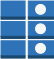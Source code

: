 <?xml version="1.0" encoding="UTF-8"?>
<dia:diagram xmlns:dia="http://www.lysator.liu.se/~alla/dia/">
  <dia:layer name="Fondo" visible="true" active="true">
    <dia:group>
      <dia:group>
        <dia:group>
          <dia:group>
            <dia:group>
              <dia:object type="Standard - Beziergon" version="0" id="O0">
                <dia:attribute name="obj_pos">
                  <dia:point val="2.551,3.062"/>
                </dia:attribute>
                <dia:attribute name="obj_bb">
                  <dia:rectangle val="2.551,3.062;3.813,3.814"/>
                </dia:attribute>
                <dia:attribute name="bez_points">
                  <dia:point val="2.551,3.062"/>
                  <dia:point val="3.813,3.062"/>
                  <dia:point val="2.551,3.062"/>
                  <dia:point val="3.813,3.062"/>
                  <dia:point val="3.813,3.814"/>
                  <dia:point val="3.813,3.062"/>
                  <dia:point val="3.813,3.814"/>
                  <dia:point val="2.551,3.814"/>
                  <dia:point val="3.813,3.814"/>
                  <dia:point val="2.551,3.814"/>
                  <dia:point val="2.551,3.062"/>
                  <dia:point val="2.551,3.814"/>
                  <dia:point val="2.551,3.062"/>
                  <dia:point val="2.551,3.062"/>
                  <dia:point val="2.551,3.814"/>
                </dia:attribute>
                <dia:attribute name="corner_types">
                  <dia:enum val="22116560"/>
                  <dia:enum val="0"/>
                  <dia:enum val="0"/>
                  <dia:enum val="0"/>
                  <dia:enum val="0"/>
                  <dia:enum val="0"/>
                </dia:attribute>
                <dia:attribute name="line_color">
                  <dia:color val="#2e73b7"/>
                </dia:attribute>
                <dia:attribute name="line_width">
                  <dia:real val="0"/>
                </dia:attribute>
                <dia:attribute name="inner_color">
                  <dia:color val="#2e73b7"/>
                </dia:attribute>
                <dia:attribute name="show_background">
                  <dia:boolean val="true"/>
                </dia:attribute>
              </dia:object>
            </dia:group>
            <dia:group>
              <dia:object type="Standard - Box" version="0" id="O1">
                <dia:attribute name="obj_pos">
                  <dia:point val="2.551,3.814"/>
                </dia:attribute>
                <dia:attribute name="obj_bb">
                  <dia:rectangle val="2.551,3.814;3.813,3.927"/>
                </dia:attribute>
                <dia:attribute name="elem_corner">
                  <dia:point val="2.551,3.814"/>
                </dia:attribute>
                <dia:attribute name="elem_width">
                  <dia:real val="1.262"/>
                </dia:attribute>
                <dia:attribute name="elem_height">
                  <dia:real val="0.113"/>
                </dia:attribute>
                <dia:attribute name="border_width">
                  <dia:real val="0"/>
                </dia:attribute>
                <dia:attribute name="border_color">
                  <dia:color val="#19486f"/>
                </dia:attribute>
                <dia:attribute name="inner_color">
                  <dia:color val="#19486f"/>
                </dia:attribute>
                <dia:attribute name="show_background">
                  <dia:boolean val="true"/>
                </dia:attribute>
              </dia:object>
            </dia:group>
          </dia:group>
          <dia:group>
            <dia:group>
              <dia:object type="Standard - Box" version="0" id="O2">
                <dia:attribute name="obj_pos">
                  <dia:point val="1.187,3.062"/>
                </dia:attribute>
                <dia:attribute name="obj_bb">
                  <dia:rectangle val="1.187,3.062;2.391,3.814"/>
                </dia:attribute>
                <dia:attribute name="elem_corner">
                  <dia:point val="1.187,3.062"/>
                </dia:attribute>
                <dia:attribute name="elem_width">
                  <dia:real val="1.204"/>
                </dia:attribute>
                <dia:attribute name="elem_height">
                  <dia:real val="0.752"/>
                </dia:attribute>
                <dia:attribute name="border_width">
                  <dia:real val="0"/>
                </dia:attribute>
                <dia:attribute name="border_color">
                  <dia:color val="#2e73b7"/>
                </dia:attribute>
                <dia:attribute name="inner_color">
                  <dia:color val="#2e73b7"/>
                </dia:attribute>
                <dia:attribute name="show_background">
                  <dia:boolean val="true"/>
                </dia:attribute>
              </dia:object>
            </dia:group>
            <dia:group>
              <dia:object type="Standard - Box" version="0" id="O3">
                <dia:attribute name="obj_pos">
                  <dia:point val="1.187,3.814"/>
                </dia:attribute>
                <dia:attribute name="obj_bb">
                  <dia:rectangle val="1.187,3.814;2.391,3.927"/>
                </dia:attribute>
                <dia:attribute name="elem_corner">
                  <dia:point val="1.187,3.814"/>
                </dia:attribute>
                <dia:attribute name="elem_width">
                  <dia:real val="1.204"/>
                </dia:attribute>
                <dia:attribute name="elem_height">
                  <dia:real val="0.113"/>
                </dia:attribute>
                <dia:attribute name="border_width">
                  <dia:real val="0"/>
                </dia:attribute>
                <dia:attribute name="border_color">
                  <dia:color val="#19486f"/>
                </dia:attribute>
                <dia:attribute name="inner_color">
                  <dia:color val="#19486f"/>
                </dia:attribute>
                <dia:attribute name="show_background">
                  <dia:boolean val="true"/>
                </dia:attribute>
              </dia:object>
            </dia:group>
          </dia:group>
          <dia:group>
            <dia:group>
              <dia:object type="Standard - Beziergon" version="0" id="O4">
                <dia:attribute name="obj_pos">
                  <dia:point val="2.551,2.096"/>
                </dia:attribute>
                <dia:attribute name="obj_bb">
                  <dia:rectangle val="2.551,2.096;3.813,2.839"/>
                </dia:attribute>
                <dia:attribute name="bez_points">
                  <dia:point val="2.551,2.096"/>
                  <dia:point val="3.813,2.096"/>
                  <dia:point val="2.551,2.096"/>
                  <dia:point val="3.813,2.096"/>
                  <dia:point val="3.813,2.839"/>
                  <dia:point val="3.813,2.096"/>
                  <dia:point val="3.813,2.839"/>
                  <dia:point val="2.551,2.839"/>
                  <dia:point val="3.813,2.839"/>
                  <dia:point val="2.551,2.839"/>
                  <dia:point val="2.551,2.096"/>
                  <dia:point val="2.551,2.839"/>
                  <dia:point val="2.551,2.096"/>
                  <dia:point val="2.551,2.096"/>
                  <dia:point val="2.551,2.839"/>
                </dia:attribute>
                <dia:attribute name="corner_types">
                  <dia:enum val="-1797716344"/>
                  <dia:enum val="0"/>
                  <dia:enum val="0"/>
                  <dia:enum val="0"/>
                  <dia:enum val="0"/>
                  <dia:enum val="0"/>
                </dia:attribute>
                <dia:attribute name="line_color">
                  <dia:color val="#2e73b7"/>
                </dia:attribute>
                <dia:attribute name="line_width">
                  <dia:real val="0"/>
                </dia:attribute>
                <dia:attribute name="inner_color">
                  <dia:color val="#2e73b7"/>
                </dia:attribute>
                <dia:attribute name="show_background">
                  <dia:boolean val="true"/>
                </dia:attribute>
              </dia:object>
            </dia:group>
            <dia:group>
              <dia:object type="Standard - Box" version="0" id="O5">
                <dia:attribute name="obj_pos">
                  <dia:point val="2.551,2.839"/>
                </dia:attribute>
                <dia:attribute name="obj_bb">
                  <dia:rectangle val="2.551,2.839;3.813,2.951"/>
                </dia:attribute>
                <dia:attribute name="elem_corner">
                  <dia:point val="2.551,2.839"/>
                </dia:attribute>
                <dia:attribute name="elem_width">
                  <dia:real val="1.262"/>
                </dia:attribute>
                <dia:attribute name="elem_height">
                  <dia:real val="0.112"/>
                </dia:attribute>
                <dia:attribute name="border_width">
                  <dia:real val="0"/>
                </dia:attribute>
                <dia:attribute name="border_color">
                  <dia:color val="#19486f"/>
                </dia:attribute>
                <dia:attribute name="inner_color">
                  <dia:color val="#19486f"/>
                </dia:attribute>
                <dia:attribute name="show_background">
                  <dia:boolean val="true"/>
                </dia:attribute>
              </dia:object>
            </dia:group>
          </dia:group>
          <dia:group>
            <dia:group>
              <dia:object type="Standard - Beziergon" version="0" id="O6">
                <dia:attribute name="obj_pos">
                  <dia:point val="2.551,1.073"/>
                </dia:attribute>
                <dia:attribute name="obj_bb">
                  <dia:rectangle val="2.551,1.073;3.813,1.873"/>
                </dia:attribute>
                <dia:attribute name="bez_points">
                  <dia:point val="2.551,1.073"/>
                  <dia:point val="3.813,1.073"/>
                  <dia:point val="2.551,1.073"/>
                  <dia:point val="3.813,1.073"/>
                  <dia:point val="3.813,1.873"/>
                  <dia:point val="3.813,1.073"/>
                  <dia:point val="3.813,1.873"/>
                  <dia:point val="2.551,1.873"/>
                  <dia:point val="3.813,1.873"/>
                  <dia:point val="2.551,1.873"/>
                  <dia:point val="2.551,1.073"/>
                  <dia:point val="2.551,1.873"/>
                  <dia:point val="2.551,1.073"/>
                  <dia:point val="2.551,1.073"/>
                  <dia:point val="2.551,1.873"/>
                </dia:attribute>
                <dia:attribute name="corner_types">
                  <dia:enum val="-1797716344"/>
                  <dia:enum val="0"/>
                  <dia:enum val="0"/>
                  <dia:enum val="0"/>
                  <dia:enum val="0"/>
                  <dia:enum val="0"/>
                </dia:attribute>
                <dia:attribute name="line_color">
                  <dia:color val="#2e73b7"/>
                </dia:attribute>
                <dia:attribute name="line_width">
                  <dia:real val="0"/>
                </dia:attribute>
                <dia:attribute name="inner_color">
                  <dia:color val="#2e73b7"/>
                </dia:attribute>
                <dia:attribute name="show_background">
                  <dia:boolean val="true"/>
                </dia:attribute>
              </dia:object>
            </dia:group>
            <dia:group>
              <dia:object type="Standard - Box" version="0" id="O7">
                <dia:attribute name="obj_pos">
                  <dia:point val="2.551,1.873"/>
                </dia:attribute>
                <dia:attribute name="obj_bb">
                  <dia:rectangle val="2.551,1.873;3.813,1.986"/>
                </dia:attribute>
                <dia:attribute name="elem_corner">
                  <dia:point val="2.551,1.873"/>
                </dia:attribute>
                <dia:attribute name="elem_width">
                  <dia:real val="1.262"/>
                </dia:attribute>
                <dia:attribute name="elem_height">
                  <dia:real val="0.112"/>
                </dia:attribute>
                <dia:attribute name="border_width">
                  <dia:real val="0"/>
                </dia:attribute>
                <dia:attribute name="border_color">
                  <dia:color val="#19486f"/>
                </dia:attribute>
                <dia:attribute name="inner_color">
                  <dia:color val="#19486f"/>
                </dia:attribute>
                <dia:attribute name="show_background">
                  <dia:boolean val="true"/>
                </dia:attribute>
              </dia:object>
            </dia:group>
          </dia:group>
          <dia:group>
            <dia:group>
              <dia:object type="Standard - Box" version="0" id="O8">
                <dia:attribute name="obj_pos">
                  <dia:point val="1.187,2.096"/>
                </dia:attribute>
                <dia:attribute name="obj_bb">
                  <dia:rectangle val="1.187,2.096;2.391,2.839"/>
                </dia:attribute>
                <dia:attribute name="elem_corner">
                  <dia:point val="1.187,2.096"/>
                </dia:attribute>
                <dia:attribute name="elem_width">
                  <dia:real val="1.204"/>
                </dia:attribute>
                <dia:attribute name="elem_height">
                  <dia:real val="0.742"/>
                </dia:attribute>
                <dia:attribute name="border_width">
                  <dia:real val="0"/>
                </dia:attribute>
                <dia:attribute name="border_color">
                  <dia:color val="#2e73b7"/>
                </dia:attribute>
                <dia:attribute name="inner_color">
                  <dia:color val="#2e73b7"/>
                </dia:attribute>
                <dia:attribute name="show_background">
                  <dia:boolean val="true"/>
                </dia:attribute>
              </dia:object>
            </dia:group>
            <dia:group>
              <dia:object type="Standard - Box" version="0" id="O9">
                <dia:attribute name="obj_pos">
                  <dia:point val="1.187,2.839"/>
                </dia:attribute>
                <dia:attribute name="obj_bb">
                  <dia:rectangle val="1.187,2.839;2.391,2.951"/>
                </dia:attribute>
                <dia:attribute name="elem_corner">
                  <dia:point val="1.187,2.839"/>
                </dia:attribute>
                <dia:attribute name="elem_width">
                  <dia:real val="1.204"/>
                </dia:attribute>
                <dia:attribute name="elem_height">
                  <dia:real val="0.112"/>
                </dia:attribute>
                <dia:attribute name="border_width">
                  <dia:real val="0"/>
                </dia:attribute>
                <dia:attribute name="border_color">
                  <dia:color val="#19486f"/>
                </dia:attribute>
                <dia:attribute name="inner_color">
                  <dia:color val="#19486f"/>
                </dia:attribute>
                <dia:attribute name="show_background">
                  <dia:boolean val="true"/>
                </dia:attribute>
              </dia:object>
            </dia:group>
          </dia:group>
          <dia:group>
            <dia:group>
              <dia:object type="Standard - Box" version="0" id="O10">
                <dia:attribute name="obj_pos">
                  <dia:point val="1.187,1.073"/>
                </dia:attribute>
                <dia:attribute name="obj_bb">
                  <dia:rectangle val="1.187,1.073;2.391,1.873"/>
                </dia:attribute>
                <dia:attribute name="elem_corner">
                  <dia:point val="1.187,1.073"/>
                </dia:attribute>
                <dia:attribute name="elem_width">
                  <dia:real val="1.204"/>
                </dia:attribute>
                <dia:attribute name="elem_height">
                  <dia:real val="0.8"/>
                </dia:attribute>
                <dia:attribute name="border_width">
                  <dia:real val="0"/>
                </dia:attribute>
                <dia:attribute name="border_color">
                  <dia:color val="#2e73b7"/>
                </dia:attribute>
                <dia:attribute name="inner_color">
                  <dia:color val="#2e73b7"/>
                </dia:attribute>
                <dia:attribute name="show_background">
                  <dia:boolean val="true"/>
                </dia:attribute>
              </dia:object>
            </dia:group>
            <dia:group>
              <dia:object type="Standard - Box" version="0" id="O11">
                <dia:attribute name="obj_pos">
                  <dia:point val="1.187,1.873"/>
                </dia:attribute>
                <dia:attribute name="obj_bb">
                  <dia:rectangle val="1.187,1.873;2.391,1.986"/>
                </dia:attribute>
                <dia:attribute name="elem_corner">
                  <dia:point val="1.187,1.873"/>
                </dia:attribute>
                <dia:attribute name="elem_width">
                  <dia:real val="1.204"/>
                </dia:attribute>
                <dia:attribute name="elem_height">
                  <dia:real val="0.112"/>
                </dia:attribute>
                <dia:attribute name="border_width">
                  <dia:real val="0"/>
                </dia:attribute>
                <dia:attribute name="border_color">
                  <dia:color val="#19486f"/>
                </dia:attribute>
                <dia:attribute name="inner_color">
                  <dia:color val="#19486f"/>
                </dia:attribute>
                <dia:attribute name="show_background">
                  <dia:boolean val="true"/>
                </dia:attribute>
              </dia:object>
            </dia:group>
          </dia:group>
        </dia:group>
        <dia:object type="Standard - Ellipse" version="0" id="O12">
          <dia:attribute name="obj_pos">
            <dia:point val="2.916,1.247"/>
          </dia:attribute>
          <dia:attribute name="obj_bb">
            <dia:rectangle val="2.916,1.247;3.41,1.737"/>
          </dia:attribute>
          <dia:attribute name="elem_corner">
            <dia:point val="2.916,1.247"/>
          </dia:attribute>
          <dia:attribute name="elem_width">
            <dia:real val="0.494"/>
          </dia:attribute>
          <dia:attribute name="elem_height">
            <dia:real val="0.49"/>
          </dia:attribute>
          <dia:attribute name="border_width">
            <dia:real val="0"/>
          </dia:attribute>
          <dia:attribute name="border_color">
            <dia:color val="#f6f7f7"/>
          </dia:attribute>
          <dia:attribute name="inner_color">
            <dia:color val="#f6f7f7"/>
          </dia:attribute>
        </dia:object>
        <dia:object type="Standard - Ellipse" version="0" id="O13">
          <dia:attribute name="obj_pos">
            <dia:point val="2.916,2.216"/>
          </dia:attribute>
          <dia:attribute name="obj_bb">
            <dia:rectangle val="2.916,2.216;3.41,2.706"/>
          </dia:attribute>
          <dia:attribute name="elem_corner">
            <dia:point val="2.916,2.216"/>
          </dia:attribute>
          <dia:attribute name="elem_width">
            <dia:real val="0.494"/>
          </dia:attribute>
          <dia:attribute name="elem_height">
            <dia:real val="0.49"/>
          </dia:attribute>
          <dia:attribute name="border_width">
            <dia:real val="0"/>
          </dia:attribute>
          <dia:attribute name="border_color">
            <dia:color val="#f6f7f7"/>
          </dia:attribute>
          <dia:attribute name="inner_color">
            <dia:color val="#f6f7f7"/>
          </dia:attribute>
        </dia:object>
        <dia:object type="Standard - Ellipse" version="0" id="O14">
          <dia:attribute name="obj_pos">
            <dia:point val="2.916,3.196"/>
          </dia:attribute>
          <dia:attribute name="obj_bb">
            <dia:rectangle val="2.916,3.196;3.41,3.687"/>
          </dia:attribute>
          <dia:attribute name="elem_corner">
            <dia:point val="2.916,3.196"/>
          </dia:attribute>
          <dia:attribute name="elem_width">
            <dia:real val="0.494"/>
          </dia:attribute>
          <dia:attribute name="elem_height">
            <dia:real val="0.49"/>
          </dia:attribute>
          <dia:attribute name="border_width">
            <dia:real val="0"/>
          </dia:attribute>
          <dia:attribute name="border_color">
            <dia:color val="#f6f7f7"/>
          </dia:attribute>
          <dia:attribute name="inner_color">
            <dia:color val="#f6f7f7"/>
          </dia:attribute>
        </dia:object>
      </dia:group>
    </dia:group>
  </dia:layer>
</dia:diagram>
